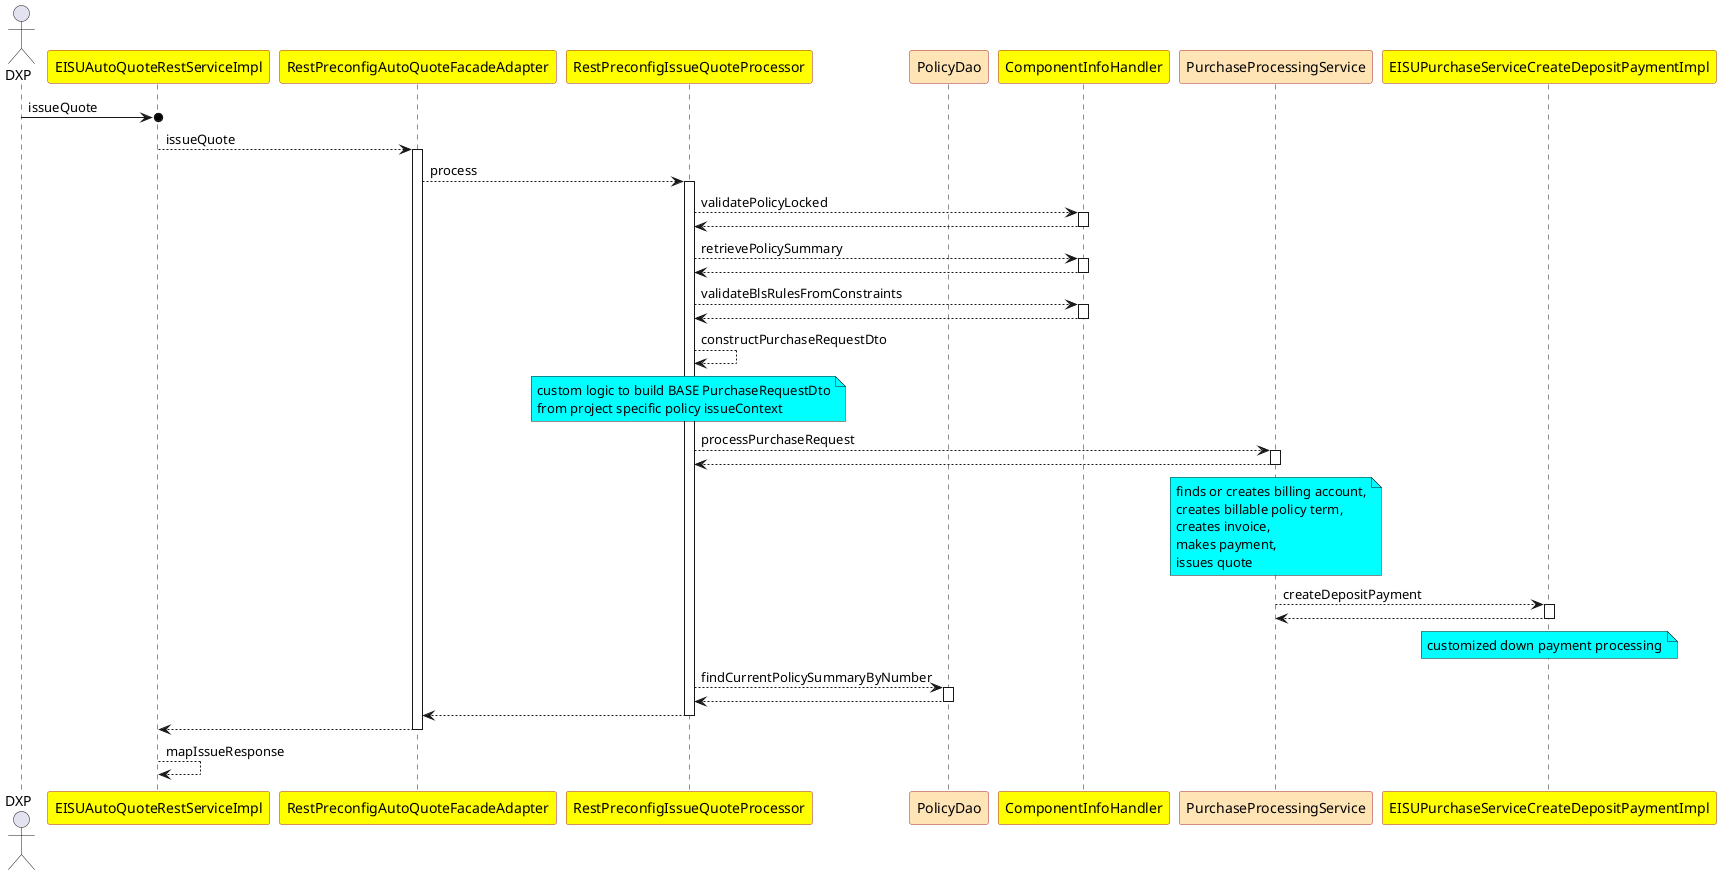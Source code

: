 @startuml
skinparam  participant {
  BackgroundColor yellow
  BorderColor brown
}

actor DXP

participant EISUAutoQuoteRestServiceImpl
participant RestPreconfigAutoQuoteFacadeAdapter
participant RestPreconfigIssueQuoteProcessor
participant PolicyDao #moccasin
participant ComponentInfoHandler
participant PurchaseProcessingService #moccasin
participant EISUPurchaseServiceCreateDepositPaymentImpl

DXP ->o EISUAutoQuoteRestServiceImpl:issueQuote
EISUAutoQuoteRestServiceImpl --> RestPreconfigAutoQuoteFacadeAdapter ++: issueQuote
RestPreconfigAutoQuoteFacadeAdapter --> RestPreconfigIssueQuoteProcessor ++: process
RestPreconfigIssueQuoteProcessor --> ComponentInfoHandler++:validatePolicyLocked
return
RestPreconfigIssueQuoteProcessor --> ComponentInfoHandler++:retrievePolicySummary
return
RestPreconfigIssueQuoteProcessor --> ComponentInfoHandler++:validateBlsRulesFromConstraints
return
RestPreconfigIssueQuoteProcessor --> RestPreconfigIssueQuoteProcessor:constructPurchaseRequestDto

note over RestPreconfigIssueQuoteProcessor #aqua
custom logic to build BASE PurchaseRequestDto
from project specific policy issueContext
end note
RestPreconfigIssueQuoteProcessor --> PurchaseProcessingService++ :processPurchaseRequest
return
note over PurchaseProcessingService #aqua
 finds or creates billing account,
 creates billable policy term,
 creates invoice,
 makes payment,
 issues quote
end note
PurchaseProcessingService --> EISUPurchaseServiceCreateDepositPaymentImpl++:createDepositPayment
return
note over EISUPurchaseServiceCreateDepositPaymentImpl #aqua: customized down payment processing

RestPreconfigIssueQuoteProcessor --> PolicyDao++:findCurrentPolicySummaryByNumber
return

return
return


EISUAutoQuoteRestServiceImpl --> EISUAutoQuoteRestServiceImpl:mapIssueResponse



@enduml